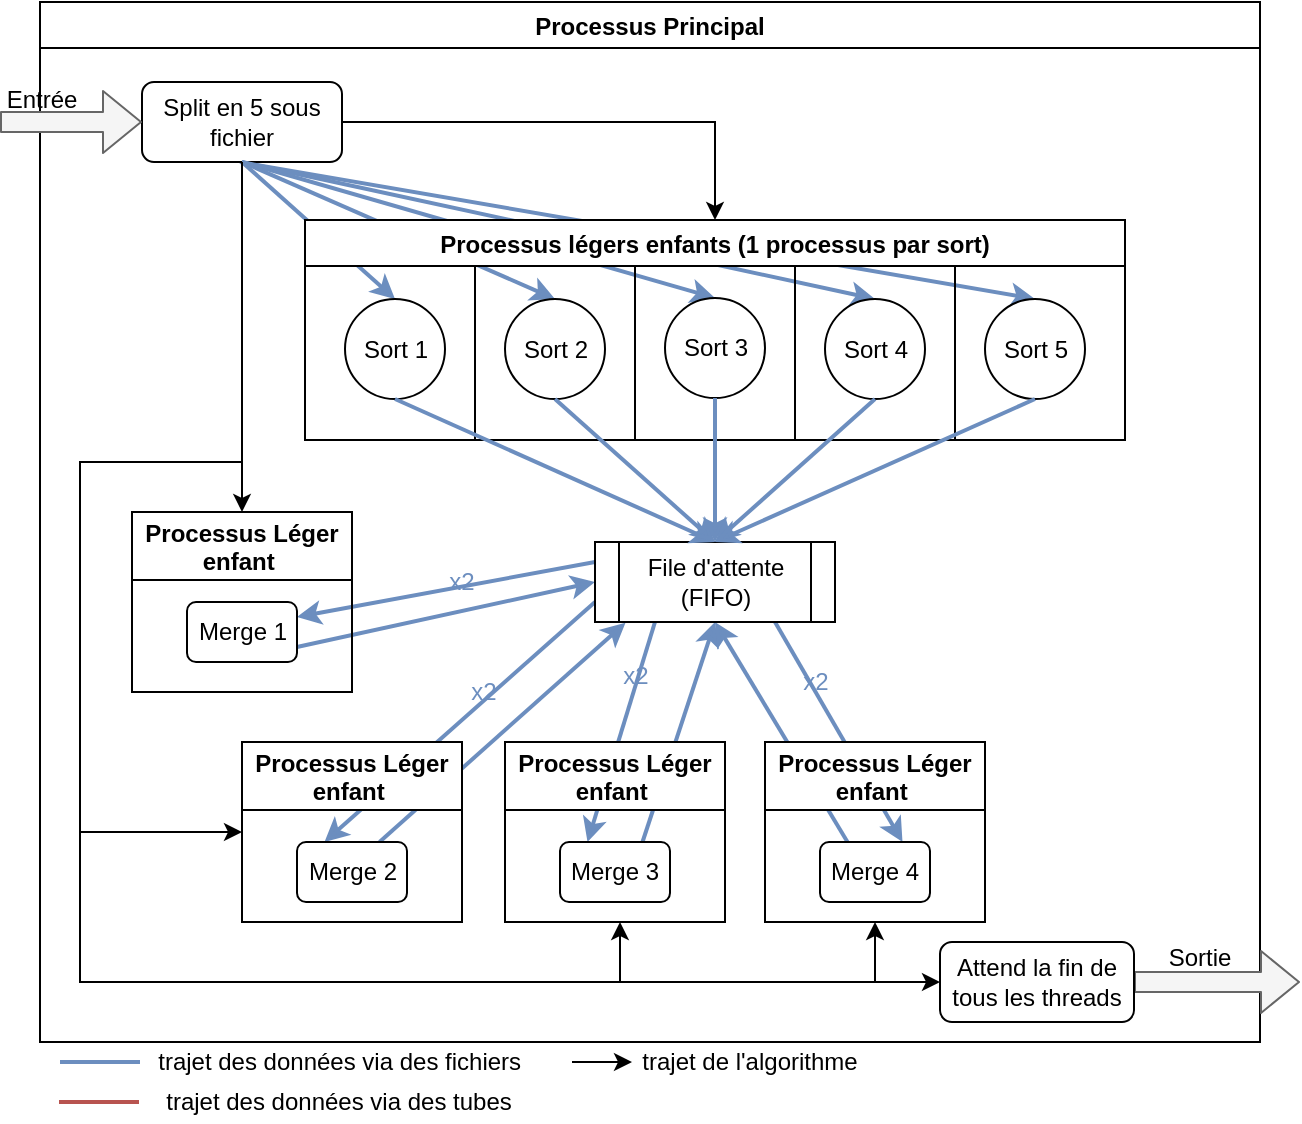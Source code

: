 <mxfile version="10.5.4" type="device"><diagram id="guSrPnKcF0snnoK1U6KI" name="Page-1"><mxGraphModel dx="558" dy="341" grid="1" gridSize="10" guides="1" tooltips="1" connect="1" arrows="1" fold="1" page="1" pageScale="1" pageWidth="2970" pageHeight="2100" math="0" shadow="0"><root><mxCell id="0"/><mxCell id="1" parent="0"/><mxCell id="PQBtr_KnzNw6dG4nC457-1" value="" style="endArrow=classic;html=1;fillColor=#dae8fc;strokeColor=#6c8ebf;strokeWidth=2;entryX=0.5;entryY=0;entryDx=0;entryDy=0;endFill=1;" parent="1" target="PQBtr_KnzNw6dG4nC457-38" edge="1"><mxGeometry width="50" height="50" relative="1" as="geometry"><mxPoint x="1680" y="160.0" as="sourcePoint"/><mxPoint x="1672.5" y="289.833" as="targetPoint"/></mxGeometry></mxCell><mxCell id="PQBtr_KnzNw6dG4nC457-2" value="Processus Principal" style="swimlane;" parent="1" vertex="1"><mxGeometry x="1580" y="80" width="610" height="520" as="geometry"/></mxCell><mxCell id="PQBtr_KnzNw6dG4nC457-71" value="" style="endArrow=none;html=1;fillColor=#dae8fc;strokeColor=#6c8ebf;strokeWidth=2;entryX=0;entryY=0.25;entryDx=0;entryDy=0;exitX=1;exitY=0.25;exitDx=0;exitDy=0;startArrow=classic;startFill=1;" parent="PQBtr_KnzNw6dG4nC457-2" source="PQBtr_KnzNw6dG4nC457-63" target="PQBtr_KnzNw6dG4nC457-51" edge="1"><mxGeometry width="50" height="50" relative="1" as="geometry"><mxPoint x="111.069" y="90.276" as="sourcePoint"/><mxPoint x="187.621" y="158.552" as="targetPoint"/></mxGeometry></mxCell><mxCell id="PQBtr_KnzNw6dG4nC457-72" value="" style="endArrow=none;html=1;fillColor=#dae8fc;strokeColor=#6c8ebf;strokeWidth=2;entryX=0;entryY=0.75;entryDx=0;entryDy=0;exitX=0.25;exitY=0;exitDx=0;exitDy=0;startArrow=classic;startFill=1;" parent="PQBtr_KnzNw6dG4nC457-2" source="PQBtr_KnzNw6dG4nC457-61" target="PQBtr_KnzNw6dG4nC457-51" edge="1"><mxGeometry width="50" height="50" relative="1" as="geometry"><mxPoint x="166.241" y="287.517" as="sourcePoint"/><mxPoint x="287.621" y="290.276" as="targetPoint"/></mxGeometry></mxCell><mxCell id="PQBtr_KnzNw6dG4nC457-73" value="" style="endArrow=none;html=1;fillColor=#dae8fc;strokeColor=#6c8ebf;strokeWidth=2;entryX=0.25;entryY=1;entryDx=0;entryDy=0;exitX=0.25;exitY=0;exitDx=0;exitDy=0;startArrow=classic;startFill=1;" parent="PQBtr_KnzNw6dG4nC457-2" source="PQBtr_KnzNw6dG4nC457-59" target="PQBtr_KnzNw6dG4nC457-51" edge="1"><mxGeometry width="50" height="50" relative="1" as="geometry"><mxPoint x="176.241" y="297.517" as="sourcePoint"/><mxPoint x="297.621" y="300.276" as="targetPoint"/></mxGeometry></mxCell><mxCell id="PQBtr_KnzNw6dG4nC457-74" value="" style="endArrow=none;html=1;fillColor=#dae8fc;strokeColor=#6c8ebf;strokeWidth=2;entryX=0.75;entryY=1;entryDx=0;entryDy=0;exitX=0.75;exitY=0;exitDx=0;exitDy=0;startArrow=classic;startFill=1;" parent="PQBtr_KnzNw6dG4nC457-2" source="PQBtr_KnzNw6dG4nC457-23" target="PQBtr_KnzNw6dG4nC457-51" edge="1"><mxGeometry width="50" height="50" relative="1" as="geometry"><mxPoint x="186.241" y="307.517" as="sourcePoint"/><mxPoint x="307.621" y="310.276" as="targetPoint"/></mxGeometry></mxCell><mxCell id="PQBtr_KnzNw6dG4nC457-75" value="" style="endArrow=none;html=1;fillColor=#dae8fc;strokeColor=#6c8ebf;strokeWidth=2;entryX=1;entryY=0.75;entryDx=0;entryDy=0;exitX=0;exitY=0.5;exitDx=0;exitDy=0;startArrow=classic;startFill=1;" parent="PQBtr_KnzNw6dG4nC457-2" source="PQBtr_KnzNw6dG4nC457-51" target="PQBtr_KnzNw6dG4nC457-63" edge="1"><mxGeometry width="50" height="50" relative="1" as="geometry"><mxPoint x="196.241" y="317.517" as="sourcePoint"/><mxPoint x="317.621" y="320.276" as="targetPoint"/></mxGeometry></mxCell><mxCell id="PQBtr_KnzNw6dG4nC457-76" value="" style="endArrow=none;html=1;fillColor=#dae8fc;strokeColor=#6c8ebf;strokeWidth=2;entryX=0.75;entryY=0;entryDx=0;entryDy=0;exitX=0.127;exitY=1.009;exitDx=0;exitDy=0;startArrow=classic;startFill=1;exitPerimeter=0;" parent="PQBtr_KnzNw6dG4nC457-2" source="PQBtr_KnzNw6dG4nC457-51" target="PQBtr_KnzNw6dG4nC457-61" edge="1"><mxGeometry width="50" height="50" relative="1" as="geometry"><mxPoint x="206.241" y="327.517" as="sourcePoint"/><mxPoint x="327.621" y="330.276" as="targetPoint"/></mxGeometry></mxCell><mxCell id="PQBtr_KnzNw6dG4nC457-77" value="" style="endArrow=none;html=1;fillColor=#dae8fc;strokeColor=#6c8ebf;strokeWidth=2;entryX=0.75;entryY=0;entryDx=0;entryDy=0;exitX=0.5;exitY=1;exitDx=0;exitDy=0;startArrow=classic;startFill=1;" parent="PQBtr_KnzNw6dG4nC457-2" source="PQBtr_KnzNw6dG4nC457-51" target="PQBtr_KnzNw6dG4nC457-59" edge="1"><mxGeometry width="50" height="50" relative="1" as="geometry"><mxPoint x="216.241" y="337.517" as="sourcePoint"/><mxPoint x="337.621" y="340.276" as="targetPoint"/></mxGeometry></mxCell><mxCell id="PQBtr_KnzNw6dG4nC457-78" value="" style="endArrow=none;html=1;fillColor=#dae8fc;strokeColor=#6c8ebf;strokeWidth=2;entryX=0.25;entryY=0;entryDx=0;entryDy=0;exitX=0.5;exitY=1;exitDx=0;exitDy=0;startArrow=classic;startFill=1;" parent="PQBtr_KnzNw6dG4nC457-2" source="PQBtr_KnzNw6dG4nC457-51" target="PQBtr_KnzNw6dG4nC457-23" edge="1"><mxGeometry width="50" height="50" relative="1" as="geometry"><mxPoint x="226.241" y="347.517" as="sourcePoint"/><mxPoint x="347.621" y="350.276" as="targetPoint"/></mxGeometry></mxCell><mxCell id="PQBtr_KnzNw6dG4nC457-3" style="edgeStyle=orthogonalEdgeStyle;rounded=0;orthogonalLoop=1;jettySize=auto;html=1;entryX=0.5;entryY=0;entryDx=0;entryDy=0;exitX=1;exitY=0.5;exitDx=0;exitDy=0;" parent="PQBtr_KnzNw6dG4nC457-2" source="PQBtr_KnzNw6dG4nC457-4" target="PQBtr_KnzNw6dG4nC457-33" edge="1"><mxGeometry relative="1" as="geometry"><mxPoint x="79.69" y="109.931" as="targetPoint"/></mxGeometry></mxCell><mxCell id="PQBtr_KnzNw6dG4nC457-64" style="edgeStyle=orthogonalEdgeStyle;rounded=0;orthogonalLoop=1;jettySize=auto;html=1;entryX=0.5;entryY=0;entryDx=0;entryDy=0;" parent="PQBtr_KnzNw6dG4nC457-2" source="PQBtr_KnzNw6dG4nC457-4" target="PQBtr_KnzNw6dG4nC457-62" edge="1"><mxGeometry relative="1" as="geometry"/></mxCell><mxCell id="PQBtr_KnzNw6dG4nC457-66" style="edgeStyle=orthogonalEdgeStyle;rounded=0;orthogonalLoop=1;jettySize=auto;html=1;entryX=0;entryY=0.5;entryDx=0;entryDy=0;" parent="PQBtr_KnzNw6dG4nC457-2" source="PQBtr_KnzNw6dG4nC457-4" target="PQBtr_KnzNw6dG4nC457-60" edge="1"><mxGeometry relative="1" as="geometry"><Array as="points"><mxPoint x="101" y="230"/><mxPoint x="20" y="230"/><mxPoint x="20" y="415"/></Array></mxGeometry></mxCell><mxCell id="PQBtr_KnzNw6dG4nC457-68" style="edgeStyle=orthogonalEdgeStyle;rounded=0;orthogonalLoop=1;jettySize=auto;html=1;entryX=0.5;entryY=1;entryDx=0;entryDy=0;exitX=0.5;exitY=1;exitDx=0;exitDy=0;" parent="PQBtr_KnzNw6dG4nC457-2" source="PQBtr_KnzNw6dG4nC457-4" target="PQBtr_KnzNw6dG4nC457-57" edge="1"><mxGeometry relative="1" as="geometry"><Array as="points"><mxPoint x="101" y="230"/><mxPoint x="20" y="230"/><mxPoint x="20" y="490"/><mxPoint x="417" y="490"/></Array></mxGeometry></mxCell><mxCell id="PQBtr_KnzNw6dG4nC457-70" style="edgeStyle=orthogonalEdgeStyle;rounded=0;orthogonalLoop=1;jettySize=auto;html=1;entryX=0;entryY=0.5;entryDx=0;entryDy=0;exitX=0.5;exitY=1;exitDx=0;exitDy=0;" parent="PQBtr_KnzNw6dG4nC457-2" source="PQBtr_KnzNw6dG4nC457-4" target="PQBtr_KnzNw6dG4nC457-69" edge="1"><mxGeometry relative="1" as="geometry"><Array as="points"><mxPoint x="101" y="230"/><mxPoint x="20" y="230"/><mxPoint x="20" y="490"/></Array></mxGeometry></mxCell><mxCell id="PQBtr_KnzNw6dG4nC457-4" value="Split en 5 sous fichier" style="rounded=1;whiteSpace=wrap;html=1;" parent="PQBtr_KnzNw6dG4nC457-2" vertex="1"><mxGeometry x="51" y="40" width="100" height="40" as="geometry"/></mxCell><mxCell id="PQBtr_KnzNw6dG4nC457-5" style="edgeStyle=orthogonalEdgeStyle;rounded=0;orthogonalLoop=1;jettySize=auto;html=1;entryX=0.5;entryY=0;entryDx=0;entryDy=0;" parent="PQBtr_KnzNw6dG4nC457-2" edge="1"><mxGeometry relative="1" as="geometry"><mxPoint x="105" y="125.103" as="sourcePoint"/></mxGeometry></mxCell><mxCell id="PQBtr_KnzNw6dG4nC457-6" style="edgeStyle=orthogonalEdgeStyle;rounded=0;orthogonalLoop=1;jettySize=auto;html=1;entryX=0.5;entryY=0;entryDx=0;entryDy=0;" parent="PQBtr_KnzNw6dG4nC457-2" edge="1"><mxGeometry relative="1" as="geometry"><mxPoint x="297" y="229.931" as="sourcePoint"/></mxGeometry></mxCell><mxCell id="PQBtr_KnzNw6dG4nC457-7" style="edgeStyle=orthogonalEdgeStyle;rounded=0;orthogonalLoop=1;jettySize=auto;html=1;entryX=0.5;entryY=0;entryDx=0;entryDy=0;" parent="PQBtr_KnzNw6dG4nC457-2" edge="1"><mxGeometry relative="1" as="geometry"><mxPoint x="232" y="194.759" as="sourcePoint"/></mxGeometry></mxCell><mxCell id="PQBtr_KnzNw6dG4nC457-8" style="edgeStyle=orthogonalEdgeStyle;rounded=0;orthogonalLoop=1;jettySize=auto;html=1;entryX=0.5;entryY=0;entryDx=0;entryDy=0;" parent="PQBtr_KnzNw6dG4nC457-2" edge="1"><mxGeometry relative="1" as="geometry"><mxPoint x="170" y="160.276" as="sourcePoint"/></mxGeometry></mxCell><mxCell id="PQBtr_KnzNw6dG4nC457-20" value="" style="shape=flexArrow;endArrow=classic;html=1;strokeWidth=1;fillColor=#f5f5f5;strokeColor=#666666;gradientColor=none;exitX=1;exitY=0.5;exitDx=0;exitDy=0;" parent="PQBtr_KnzNw6dG4nC457-2" source="PQBtr_KnzNw6dG4nC457-69" edge="1"><mxGeometry width="50" height="50" relative="1" as="geometry"><mxPoint x="550" y="444.5" as="sourcePoint"/><mxPoint x="630" y="490" as="targetPoint"/></mxGeometry></mxCell><mxCell id="PQBtr_KnzNw6dG4nC457-27" value="Sortie" style="text;html=1;strokeColor=none;fillColor=none;align=center;verticalAlign=middle;whiteSpace=wrap;rounded=0;" parent="PQBtr_KnzNw6dG4nC457-2" vertex="1"><mxGeometry x="560" y="468" width="40" height="20" as="geometry"/></mxCell><mxCell id="PQBtr_KnzNw6dG4nC457-28" value="" style="endArrow=classic;html=1;fillColor=#dae8fc;strokeColor=#6c8ebf;strokeWidth=2;entryX=0.5;entryY=0;entryDx=0;entryDy=0;exitX=0.5;exitY=1;exitDx=0;exitDy=0;endFill=1;" parent="PQBtr_KnzNw6dG4nC457-2" source="PQBtr_KnzNw6dG4nC457-4" target="PQBtr_KnzNw6dG4nC457-34" edge="1"><mxGeometry width="50" height="50" relative="1" as="geometry"><mxPoint x="79.167" y="334.833" as="sourcePoint"/><mxPoint x="62.5" y="229.833" as="targetPoint"/></mxGeometry></mxCell><mxCell id="PQBtr_KnzNw6dG4nC457-29" value="" style="endArrow=classic;html=1;fillColor=#dae8fc;strokeColor=#6c8ebf;strokeWidth=2;entryX=0.5;entryY=0;entryDx=0;entryDy=0;exitX=0.5;exitY=1;exitDx=0;exitDy=0;endFill=1;" parent="PQBtr_KnzNw6dG4nC457-2" source="PQBtr_KnzNw6dG4nC457-4" target="PQBtr_KnzNw6dG4nC457-35" edge="1"><mxGeometry width="50" height="50" relative="1" as="geometry"><mxPoint x="110.833" y="89.833" as="sourcePoint"/><mxPoint x="62.5" y="179.833" as="targetPoint"/></mxGeometry></mxCell><mxCell id="PQBtr_KnzNw6dG4nC457-30" value="" style="endArrow=classic;html=1;fillColor=#dae8fc;strokeColor=#6c8ebf;strokeWidth=2;entryX=0.5;entryY=0;entryDx=0;entryDy=0;exitX=0.5;exitY=1;exitDx=0;exitDy=0;endFill=1;" parent="PQBtr_KnzNw6dG4nC457-2" source="PQBtr_KnzNw6dG4nC457-4" target="PQBtr_KnzNw6dG4nC457-36" edge="1"><mxGeometry width="50" height="50" relative="1" as="geometry"><mxPoint x="120.833" y="99.833" as="sourcePoint"/><mxPoint x="72.5" y="189.833" as="targetPoint"/></mxGeometry></mxCell><mxCell id="PQBtr_KnzNw6dG4nC457-31" value="" style="endArrow=classic;html=1;fillColor=#dae8fc;strokeColor=#6c8ebf;strokeWidth=2;entryX=0.5;entryY=0;entryDx=0;entryDy=0;exitX=0.5;exitY=1;exitDx=0;exitDy=0;endFill=1;" parent="PQBtr_KnzNw6dG4nC457-2" source="PQBtr_KnzNw6dG4nC457-4" target="PQBtr_KnzNw6dG4nC457-37" edge="1"><mxGeometry width="50" height="50" relative="1" as="geometry"><mxPoint x="130.833" y="109.833" as="sourcePoint"/><mxPoint x="82.5" y="199.833" as="targetPoint"/></mxGeometry></mxCell><mxCell id="PQBtr_KnzNw6dG4nC457-33" value="Processus légers enfants (1 processus par sort)" style="swimlane;" parent="PQBtr_KnzNw6dG4nC457-2" vertex="1"><mxGeometry x="132.5" y="109" width="410" height="110" as="geometry"/></mxCell><mxCell id="PQBtr_KnzNw6dG4nC457-34" value="Sort 1" style="ellipse;whiteSpace=wrap;html=1;aspect=fixed;" parent="PQBtr_KnzNw6dG4nC457-33" vertex="1"><mxGeometry x="20" y="39.5" width="50" height="50" as="geometry"/></mxCell><mxCell id="PQBtr_KnzNw6dG4nC457-35" value="Sort 2" style="ellipse;whiteSpace=wrap;html=1;aspect=fixed;" parent="PQBtr_KnzNw6dG4nC457-33" vertex="1"><mxGeometry x="100" y="39.5" width="50" height="50" as="geometry"/></mxCell><mxCell id="PQBtr_KnzNw6dG4nC457-36" value="Sort 3" style="ellipse;whiteSpace=wrap;html=1;aspect=fixed;" parent="PQBtr_KnzNw6dG4nC457-33" vertex="1"><mxGeometry x="180" y="39" width="50" height="50" as="geometry"/></mxCell><mxCell id="PQBtr_KnzNw6dG4nC457-37" value="Sort 4" style="ellipse;whiteSpace=wrap;html=1;aspect=fixed;" parent="PQBtr_KnzNw6dG4nC457-33" vertex="1"><mxGeometry x="260" y="39.5" width="50" height="50" as="geometry"/></mxCell><mxCell id="PQBtr_KnzNw6dG4nC457-38" value="Sort 5&lt;br&gt;" style="ellipse;whiteSpace=wrap;html=1;aspect=fixed;" parent="PQBtr_KnzNw6dG4nC457-33" vertex="1"><mxGeometry x="340" y="39.5" width="50" height="50" as="geometry"/></mxCell><mxCell id="PQBtr_KnzNw6dG4nC457-39" value="" style="endArrow=none;html=1;" parent="PQBtr_KnzNw6dG4nC457-33" edge="1"><mxGeometry width="50" height="50" relative="1" as="geometry"><mxPoint x="85" y="110" as="sourcePoint"/><mxPoint x="85" y="23" as="targetPoint"/></mxGeometry></mxCell><mxCell id="PQBtr_KnzNw6dG4nC457-40" value="" style="endArrow=none;html=1;" parent="PQBtr_KnzNw6dG4nC457-33" edge="1"><mxGeometry width="50" height="50" relative="1" as="geometry"><mxPoint x="325.0" y="110" as="sourcePoint"/><mxPoint x="325.0" y="23" as="targetPoint"/></mxGeometry></mxCell><mxCell id="PQBtr_KnzNw6dG4nC457-41" value="" style="endArrow=none;html=1;" parent="PQBtr_KnzNw6dG4nC457-33" edge="1"><mxGeometry width="50" height="50" relative="1" as="geometry"><mxPoint x="245.0" y="110" as="sourcePoint"/><mxPoint x="245.0" y="23" as="targetPoint"/></mxGeometry></mxCell><mxCell id="PQBtr_KnzNw6dG4nC457-42" value="" style="endArrow=none;html=1;" parent="PQBtr_KnzNw6dG4nC457-33" edge="1"><mxGeometry width="50" height="50" relative="1" as="geometry"><mxPoint x="165.0" y="110" as="sourcePoint"/><mxPoint x="165.0" y="23" as="targetPoint"/></mxGeometry></mxCell><mxCell id="PQBtr_KnzNw6dG4nC457-51" value="File d'attente (FIFO)" style="shape=process;whiteSpace=wrap;html=1;backgroundOutline=1;" parent="PQBtr_KnzNw6dG4nC457-2" vertex="1"><mxGeometry x="277.5" y="270" width="120" height="40" as="geometry"/></mxCell><mxCell id="PQBtr_KnzNw6dG4nC457-52" value="" style="endArrow=none;html=1;fillColor=#dae8fc;strokeColor=#6c8ebf;strokeWidth=2;entryX=0.5;entryY=1;entryDx=0;entryDy=0;exitX=0.5;exitY=0;exitDx=0;exitDy=0;startArrow=classic;startFill=1;" parent="PQBtr_KnzNw6dG4nC457-2" source="PQBtr_KnzNw6dG4nC457-51" target="PQBtr_KnzNw6dG4nC457-34" edge="1"><mxGeometry width="50" height="50" relative="1" as="geometry"><mxPoint x="110.833" y="89.833" as="sourcePoint"/><mxPoint x="62.5" y="179.833" as="targetPoint"/></mxGeometry></mxCell><mxCell id="PQBtr_KnzNw6dG4nC457-53" value="" style="endArrow=none;html=1;fillColor=#dae8fc;strokeColor=#6c8ebf;strokeWidth=2;entryX=0.5;entryY=1;entryDx=0;entryDy=0;exitX=0.5;exitY=0;exitDx=0;exitDy=0;startArrow=classic;startFill=1;" parent="PQBtr_KnzNw6dG4nC457-2" source="PQBtr_KnzNw6dG4nC457-51" target="PQBtr_KnzNw6dG4nC457-35" edge="1"><mxGeometry width="50" height="50" relative="1" as="geometry"><mxPoint x="218" y="300" as="sourcePoint"/><mxPoint x="62.5" y="229.833" as="targetPoint"/></mxGeometry></mxCell><mxCell id="PQBtr_KnzNw6dG4nC457-54" value="" style="endArrow=none;html=1;fillColor=#dae8fc;strokeColor=#6c8ebf;strokeWidth=2;entryX=0.5;entryY=1;entryDx=0;entryDy=0;exitX=0.5;exitY=0;exitDx=0;exitDy=0;startArrow=classic;startFill=1;" parent="PQBtr_KnzNw6dG4nC457-2" source="PQBtr_KnzNw6dG4nC457-51" target="PQBtr_KnzNw6dG4nC457-36" edge="1"><mxGeometry width="50" height="50" relative="1" as="geometry"><mxPoint x="227.5" y="349.833" as="sourcePoint"/><mxPoint x="72.5" y="239.833" as="targetPoint"/></mxGeometry></mxCell><mxCell id="PQBtr_KnzNw6dG4nC457-55" value="" style="endArrow=none;html=1;fillColor=#dae8fc;strokeColor=#6c8ebf;strokeWidth=2;entryX=0.5;entryY=1;entryDx=0;entryDy=0;exitX=0.5;exitY=0;exitDx=0;exitDy=0;startArrow=classic;startFill=1;" parent="PQBtr_KnzNw6dG4nC457-2" source="PQBtr_KnzNw6dG4nC457-51" target="PQBtr_KnzNw6dG4nC457-37" edge="1"><mxGeometry width="50" height="50" relative="1" as="geometry"><mxPoint x="237.5" y="359.833" as="sourcePoint"/><mxPoint x="82.5" y="249.833" as="targetPoint"/></mxGeometry></mxCell><mxCell id="PQBtr_KnzNw6dG4nC457-56" value="" style="endArrow=none;html=1;fillColor=#dae8fc;strokeColor=#6c8ebf;strokeWidth=2;entryX=0.5;entryY=1;entryDx=0;entryDy=0;exitX=0.5;exitY=0;exitDx=0;exitDy=0;startArrow=classic;startFill=1;" parent="PQBtr_KnzNw6dG4nC457-2" source="PQBtr_KnzNw6dG4nC457-51" target="PQBtr_KnzNw6dG4nC457-38" edge="1"><mxGeometry width="50" height="50" relative="1" as="geometry"><mxPoint x="247.5" y="369.833" as="sourcePoint"/><mxPoint x="92.5" y="259.833" as="targetPoint"/></mxGeometry></mxCell><mxCell id="PQBtr_KnzNw6dG4nC457-57" value="Processus Léger &#10;enfant " style="swimlane;startSize=34;" parent="PQBtr_KnzNw6dG4nC457-2" vertex="1"><mxGeometry x="362.5" y="370" width="110" height="90" as="geometry"/></mxCell><mxCell id="PQBtr_KnzNw6dG4nC457-23" value="Merge 4" style="rounded=1;whiteSpace=wrap;html=1;" parent="PQBtr_KnzNw6dG4nC457-57" vertex="1"><mxGeometry x="27.5" y="50" width="55" height="30" as="geometry"/></mxCell><mxCell id="PQBtr_KnzNw6dG4nC457-62" value="Processus Léger &#10;enfant " style="swimlane;startSize=34;" parent="PQBtr_KnzNw6dG4nC457-2" vertex="1"><mxGeometry x="46" y="255" width="110" height="90" as="geometry"/></mxCell><mxCell id="PQBtr_KnzNw6dG4nC457-63" value="Merge 1" style="rounded=1;whiteSpace=wrap;html=1;" parent="PQBtr_KnzNw6dG4nC457-62" vertex="1"><mxGeometry x="27.5" y="45" width="55" height="30" as="geometry"/></mxCell><mxCell id="PQBtr_KnzNw6dG4nC457-60" value="Processus Léger &#10;enfant " style="swimlane;startSize=34;" parent="PQBtr_KnzNw6dG4nC457-2" vertex="1"><mxGeometry x="101" y="370" width="110" height="90" as="geometry"/></mxCell><mxCell id="PQBtr_KnzNw6dG4nC457-61" value="Merge 2" style="rounded=1;whiteSpace=wrap;html=1;" parent="PQBtr_KnzNw6dG4nC457-60" vertex="1"><mxGeometry x="27.5" y="50" width="55" height="30" as="geometry"/></mxCell><mxCell id="PQBtr_KnzNw6dG4nC457-58" value="Processus Léger &#10;enfant " style="swimlane;startSize=34;" parent="PQBtr_KnzNw6dG4nC457-2" vertex="1"><mxGeometry x="232.5" y="370" width="110" height="90" as="geometry"/></mxCell><mxCell id="PQBtr_KnzNw6dG4nC457-59" value="Merge 3" style="rounded=1;whiteSpace=wrap;html=1;" parent="PQBtr_KnzNw6dG4nC457-58" vertex="1"><mxGeometry x="27.5" y="50" width="55" height="30" as="geometry"/></mxCell><mxCell id="PQBtr_KnzNw6dG4nC457-69" value="Attend la fin de tous les threads" style="rounded=1;whiteSpace=wrap;html=1;" parent="PQBtr_KnzNw6dG4nC457-2" vertex="1"><mxGeometry x="450" y="470" width="97" height="40" as="geometry"/></mxCell><mxCell id="PQBtr_KnzNw6dG4nC457-79" value="&lt;font color=&quot;#6c8ebf&quot;&gt;x2&lt;/font&gt;" style="text;html=1;strokeColor=none;fillColor=none;align=center;verticalAlign=middle;whiteSpace=wrap;rounded=0;" parent="PQBtr_KnzNw6dG4nC457-2" vertex="1"><mxGeometry x="191" y="280" width="40" height="20" as="geometry"/></mxCell><mxCell id="PQBtr_KnzNw6dG4nC457-80" value="&lt;font color=&quot;#6c8ebf&quot;&gt;x2&lt;/font&gt;" style="text;html=1;strokeColor=none;fillColor=none;align=center;verticalAlign=middle;whiteSpace=wrap;rounded=0;" parent="PQBtr_KnzNw6dG4nC457-2" vertex="1"><mxGeometry x="202" y="335" width="40" height="20" as="geometry"/></mxCell><mxCell id="PQBtr_KnzNw6dG4nC457-82" value="&lt;font color=&quot;#6c8ebf&quot;&gt;x2&lt;/font&gt;" style="text;html=1;strokeColor=none;fillColor=none;align=center;verticalAlign=middle;whiteSpace=wrap;rounded=0;" parent="PQBtr_KnzNw6dG4nC457-2" vertex="1"><mxGeometry x="277.5" y="327" width="40" height="20" as="geometry"/></mxCell><mxCell id="PQBtr_KnzNw6dG4nC457-83" value="&lt;font color=&quot;#6c8ebf&quot;&gt;x2&lt;/font&gt;" style="text;html=1;strokeColor=none;fillColor=none;align=center;verticalAlign=middle;whiteSpace=wrap;rounded=0;" parent="PQBtr_KnzNw6dG4nC457-2" vertex="1"><mxGeometry x="368" y="330" width="40" height="20" as="geometry"/></mxCell><mxCell id="PQBtr_KnzNw6dG4nC457-43" value="" style="endArrow=none;html=1;fillColor=#dae8fc;strokeColor=#6c8ebf;strokeWidth=2;" parent="1" edge="1"><mxGeometry width="50" height="50" relative="1" as="geometry"><mxPoint x="1630" y="610" as="sourcePoint"/><mxPoint x="1590" y="610" as="targetPoint"/></mxGeometry></mxCell><mxCell id="PQBtr_KnzNw6dG4nC457-44" value="" style="shape=flexArrow;endArrow=classic;html=1;strokeWidth=1;entryX=0;entryY=0.5;entryDx=0;entryDy=0;fillColor=#f5f5f5;strokeColor=#666666;gradientColor=none;" parent="1" target="PQBtr_KnzNw6dG4nC457-4" edge="1"><mxGeometry width="50" height="50" relative="1" as="geometry"><mxPoint x="1560" y="140" as="sourcePoint"/><mxPoint x="1570" y="110" as="targetPoint"/></mxGeometry></mxCell><mxCell id="PQBtr_KnzNw6dG4nC457-45" value="Entrée" style="text;html=1;strokeColor=none;fillColor=none;align=center;verticalAlign=middle;whiteSpace=wrap;rounded=0;" parent="1" vertex="1"><mxGeometry x="1561" y="119" width="40" height="20" as="geometry"/></mxCell><mxCell id="PQBtr_KnzNw6dG4nC457-46" value="trajet des données via des fichiers&amp;nbsp;" style="text;html=1;strokeColor=none;fillColor=none;align=center;verticalAlign=middle;whiteSpace=wrap;rounded=0;" parent="1" vertex="1"><mxGeometry x="1638" y="600" width="187" height="20" as="geometry"/></mxCell><mxCell id="PQBtr_KnzNw6dG4nC457-47" value="" style="endArrow=classic;html=1;" parent="1" edge="1"><mxGeometry width="50" height="50" relative="1" as="geometry"><mxPoint x="1846" y="610" as="sourcePoint"/><mxPoint x="1876" y="610" as="targetPoint"/></mxGeometry></mxCell><mxCell id="PQBtr_KnzNw6dG4nC457-48" value="trajet de l'algorithme" style="text;html=1;strokeColor=none;fillColor=none;align=center;verticalAlign=middle;whiteSpace=wrap;rounded=0;" parent="1" vertex="1"><mxGeometry x="1876" y="600" width="118" height="20" as="geometry"/></mxCell><mxCell id="PQBtr_KnzNw6dG4nC457-49" value="" style="endArrow=none;html=1;fillColor=#f8cecc;strokeColor=#b85450;strokeWidth=2;" parent="1" edge="1"><mxGeometry width="50" height="50" relative="1" as="geometry"><mxPoint x="1629.5" y="630" as="sourcePoint"/><mxPoint x="1589.5" y="630" as="targetPoint"/></mxGeometry></mxCell><mxCell id="PQBtr_KnzNw6dG4nC457-50" value="trajet des données via des tubes" style="text;html=1;strokeColor=none;fillColor=none;align=center;verticalAlign=middle;whiteSpace=wrap;rounded=0;" parent="1" vertex="1"><mxGeometry x="1635.5" y="620" width="187" height="20" as="geometry"/></mxCell><mxCell id="PQBtr_KnzNw6dG4nC457-67" style="edgeStyle=orthogonalEdgeStyle;rounded=0;orthogonalLoop=1;jettySize=auto;html=1;exitX=0.5;exitY=1;exitDx=0;exitDy=0;" parent="1" source="PQBtr_KnzNw6dG4nC457-4" edge="1"><mxGeometry relative="1" as="geometry"><mxPoint x="1870" y="540" as="targetPoint"/><Array as="points"><mxPoint x="1681" y="310"/><mxPoint x="1600" y="310"/><mxPoint x="1600" y="570"/><mxPoint x="1870" y="570"/></Array></mxGeometry></mxCell></root></mxGraphModel></diagram></mxfile>